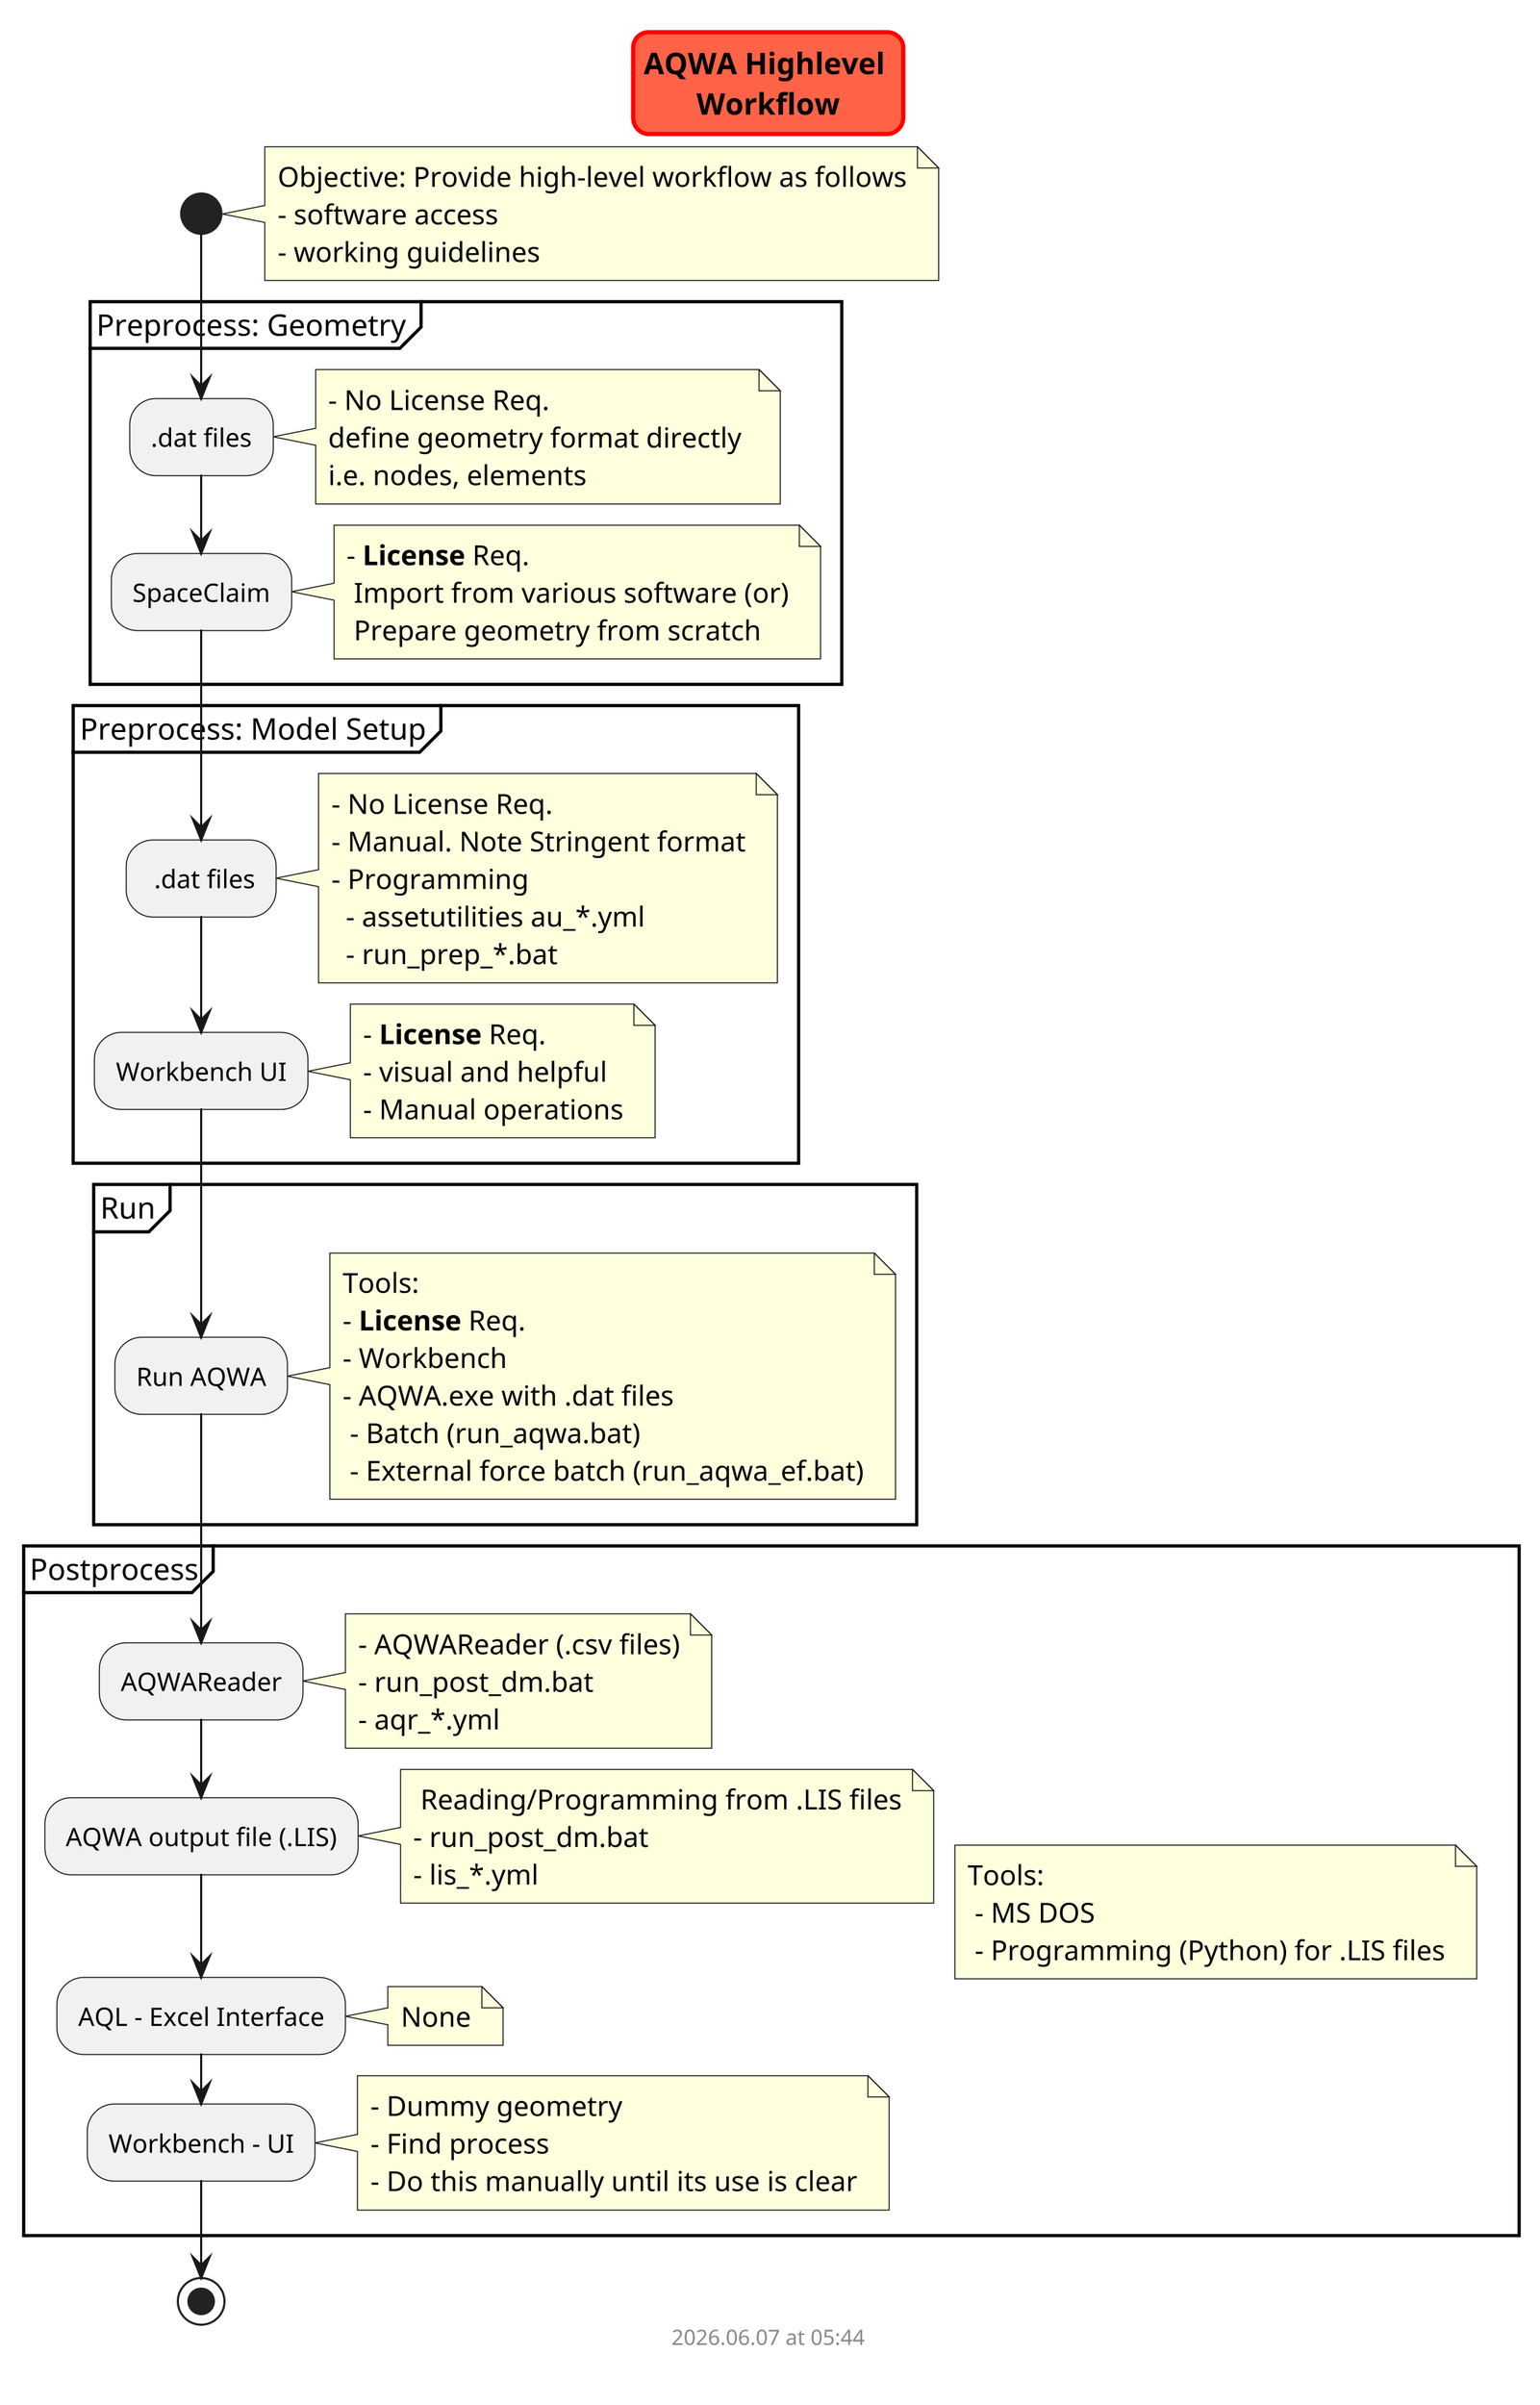 @startuml aqwa_highlevel_workflow
scale 3
skinparam titleBorderRoundCorner 15
skinparam titleBorderThickness 2
skinparam titleBorderColor red
skinparam titleBackgroundColor Tomato

title AQWA Highlevel \nWorkflow

start

    note right
        Objective: Provide high-level workflow as follows
        - software access
        - working guidelines
    end note

    partition "Preprocess: Geometry" {

        :.dat files;
            note right
            - No License Req.
            define geometry format directly 
            i.e. nodes, elements
            end note

        :SpaceClaim;
            note right
            - **License** Req.
             Import from various software (or)
             Prepare geometry from scratch
            end note

    }

    partition "Preprocess: Model Setup" {

        : .dat files;
            note right
            - No License Req.
            - Manual. Note Stringent format
            - Programming 
              - assetutilities au_*.yml
              - run_prep_*.bat
            end note

        :Workbench UI;
            note right
            - **License** Req.
            - visual and helpful
            - Manual operations
            end note

    }

    partition "Run" {
        :Run AQWA;

        note right
            Tools:
            - **License** Req.
            - Workbench
            - AQWA.exe with .dat files
             - Batch (run_aqwa.bat)
             - External force batch (run_aqwa_ef.bat)
        end note

    }

    partition "Postprocess" {
            note right
                Tools:
                 - MS DOS
                 - Programming (Python) for .LIS files
            end note

        :AQWAReader;
            note right
            - AQWAReader (.csv files)
            - run_post_dm.bat
            - aqr_*.yml
            end note

        :AQWA output file (.LIS);
            note right
             Reading/Programming from .LIS files
            - run_post_dm.bat
            - lis_*.yml
            end note

        :AQL - Excel Interface;
            note right
             None
            end note

        :Workbench - UI;
            note right
            - Dummy geometry
            - Find process
            - Do this manually until its use is clear
            end note

    }

stop

footer
%date("yyyy.MM.dd' at 'HH:mm")
%filename()
end footer

@enduml
